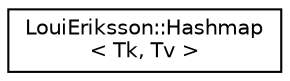 digraph "Graphical Class Hierarchy"
{
 // LATEX_PDF_SIZE
  edge [fontname="Helvetica",fontsize="10",labelfontname="Helvetica",labelfontsize="10"];
  node [fontname="Helvetica",fontsize="10",shape=record];
  rankdir="LR";
  Node0 [label="LouiEriksson::Hashmap\l\< Tk, Tv \>",height=0.2,width=0.4,color="black", fillcolor="white", style="filled",URL="$class_loui_eriksson_1_1_hashmap.html",tooltip="Custom hashmap implementation accepting a customisable key and value type. Created using a combinatio..."];
}
